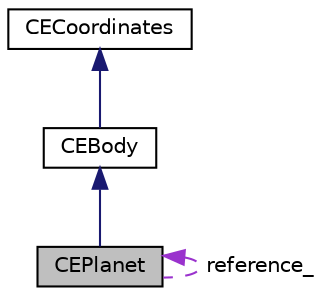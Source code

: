 digraph "CEPlanet"
{
  edge [fontname="Helvetica",fontsize="10",labelfontname="Helvetica",labelfontsize="10"];
  node [fontname="Helvetica",fontsize="10",shape=record];
  Node3 [label="CEPlanet",height=0.2,width=0.4,color="black", fillcolor="grey75", style="filled", fontcolor="black"];
  Node4 -> Node3 [dir="back",color="midnightblue",fontsize="10",style="solid",fontname="Helvetica"];
  Node4 [label="CEBody",height=0.2,width=0.4,color="black", fillcolor="white", style="filled",URL="$classCEBody.html",tooltip="The CEBody class defines a celestial object. "];
  Node5 -> Node4 [dir="back",color="midnightblue",fontsize="10",style="solid",fontname="Helvetica"];
  Node5 [label="CECoordinates",height=0.2,width=0.4,color="black", fillcolor="white", style="filled",URL="$classCECoordinates.html",tooltip="CECoordinates class is responsible for doing all of the celestial coordinate conversions. "];
  Node3 -> Node3 [dir="back",color="darkorchid3",fontsize="10",style="dashed",label=" reference_" ,fontname="Helvetica"];
}

